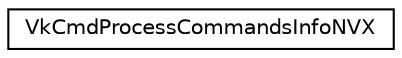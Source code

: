 digraph "Graphical Class Hierarchy"
{
 // LATEX_PDF_SIZE
  edge [fontname="Helvetica",fontsize="10",labelfontname="Helvetica",labelfontsize="10"];
  node [fontname="Helvetica",fontsize="10",shape=record];
  rankdir="LR";
  Node0 [label="VkCmdProcessCommandsInfoNVX",height=0.2,width=0.4,color="black", fillcolor="white", style="filled",URL="$d2/d4f/structVkCmdProcessCommandsInfoNVX.html",tooltip=" "];
}
